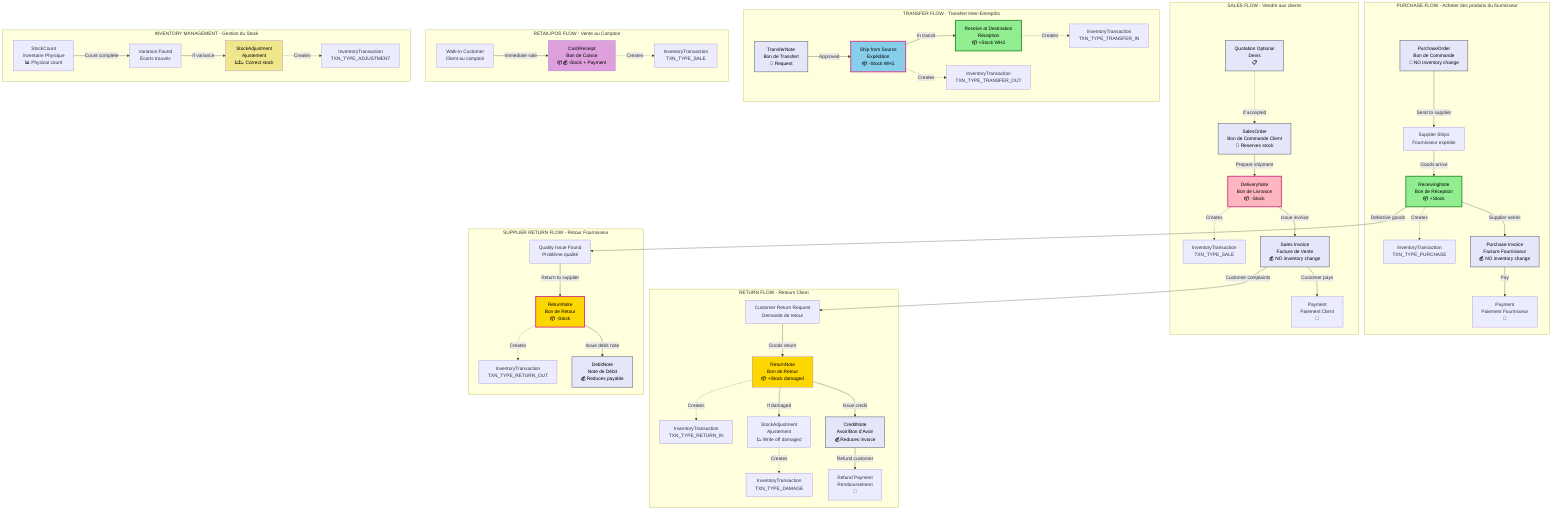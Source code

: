 graph TB
    subgraph "PURCHASE FLOW - Acheter des produits du fournisseur"
        P1[PurchaseOrder<br/>Bon de Commande<br/>📝 NO inventory change]
        P2[Supplier Ships<br/>Fournisseur expédie]
        P3[ReceivingNote<br/>Bon de Réception<br/>📦 +Stock]
        P4[Purchase Invoice<br/>Facture Fournisseur<br/>💰 NO inventory change]
        P5[Payment<br/>Paiement Fournisseur<br/>💸]
        
        P1 -->|Send to supplier| P2
        P2 -->|Goods arrive| P3
        P3 -->|Supplier sends| P4
        P4 -->|Pay| P5
        
        P3 -.->|Creates| IT1[InventoryTransaction<br/>TXN_TYPE_PURCHASE]
    end
    
    subgraph "SALES FLOW - Vendre aux clients"
        S1[Quotation Optional<br/>Devis<br/>📋]
        S2[SalesOrder<br/>Bon de Commande Client<br/>📝 Reserves stock]
        S3[DeliveryNote<br/>Bon de Livraison<br/>📦 -Stock]
        S4[Sales Invoice<br/>Facture de Vente<br/>💰 NO inventory change]
        S5[Payment<br/>Paiement Client<br/>💸]
        
        S1 -.->|If accepted| S2
        S2 -->|Prepare shipment| S3
        S3 -->|Issue invoice| S4
        S4 -->|Customer pays| S5
        
        S3 -.->|Creates| IT2[InventoryTransaction<br/>TXN_TYPE_SALE]
    end
    
    subgraph "RETURN FLOW - Retours Client"
        R1[Customer Return Request<br/>Demande de retour]
        R2[ReturnNote<br/>Bon de Retour<br/>📦 +Stock damaged]
        R3[CreditNote<br/>Avoir/Bon d'Avoir<br/>💰 Reduces invoice]
        R4[Refund Payment<br/>Remboursement<br/>💸]
        R5[StockAdjustment<br/>Ajustement<br/>📉 Write off damaged]
        
        S4 -->|Customer complaints| R1
        R1 -->|Goods return| R2
        R2 -->|Issue credit| R3
        R3 -->|Refund customer| R4
        R2 -->|If damaged| R5
        
        R2 -.->|Creates| IT3[InventoryTransaction<br/>TXN_TYPE_RETURN_IN]
        R5 -.->|Creates| IT4[InventoryTransaction<br/>TXN_TYPE_DAMAGE]
    end
    
    subgraph "SUPPLIER RETURN FLOW - Retour Fournisseur"
        SR1[Quality Issue Found<br/>Problème qualité]
        SR2[ReturnNote<br/>Bon de Retour<br/>📦 -Stock]
        SR3[DebitNote<br/>Note de Débit<br/>💰 Reduces payable]
        
        P3 -->|Defective goods| SR1
        SR1 -->|Return to supplier| SR2
        SR2 -->|Issue debit note| SR3
        
        SR2 -.->|Creates| IT5[InventoryTransaction<br/>TXN_TYPE_RETURN_OUT]
    end
    
    subgraph "TRANSFER FLOW - Transfert Inter-Entrepôts"
        T1[TransferNote<br/>Bon de Transfert<br/>📝 Request]
        T2[Ship from Source<br/>Expédition<br/>📦 -Stock WH1]
        T3[Receive at Destination<br/>Réception<br/>📦 +Stock WH2]
        
        T1 -->|Approved| T2
        T2 -->|In transit| T3
        
        T2 -.->|Creates| IT6[InventoryTransaction<br/>TXN_TYPE_TRANSFER_OUT]
        T3 -.->|Creates| IT7[InventoryTransaction<br/>TXN_TYPE_TRANSFER_IN]
    end
    
    subgraph "RETAIL/POS FLOW - Vente au Comptoir"
        POS1[Walk-in Customer<br/>Client au comptoir]
        POS2[CashReceipt<br/>Bon de Caisse<br/>📦💰 -Stock + Payment]
        
        POS1 -->|Immediate sale| POS2
        
        POS2 -.->|Creates| IT8[InventoryTransaction<br/>TXN_TYPE_SALE]
    end
    
    subgraph "INVENTORY MANAGEMENT - Gestion du Stock"
        INV1[StockCount<br/>Inventaire Physique<br/>📊 Physical count]
        INV2[Variance Found<br/>Écarts trouvés]
        INV3[StockAdjustment<br/>Ajustement<br/>📈📉 Correct stock]
        
        INV1 -->|Count complete| INV2
        INV2 -->|If variance| INV3
        
        INV3 -.->|Creates| IT9[InventoryTransaction<br/>TXN_TYPE_ADJUSTMENT]
    end
    
    style P3 fill:#90EE90,color:black
    style S3 fill:#FFB6C1,color:black
    style R2 fill:#FFD700,color:black
    style SR2 fill:#FFD700,color:black
    style T2 fill:#87CEEB,color:black
    style T3 fill:#90EE90,color:black
    style POS2 fill:#DDA0DD,color:black
    style INV3 fill:#F0E68C,color:black
    
    classDef inventoryIncrease fill:#90EE90,stroke:#2d8f2d,stroke-width:3px,color:black
    classDef inventoryDecrease fill:#FFB6C1,stroke:#d63384,stroke-width:3px,color:black
    classDef noInventoryChange fill:#E6E6FA,stroke:#6c757d,stroke-width:2px,color:black
    
    class P3,T3 inventoryIncrease
    class S3,T2,SR2 inventoryDecrease
    class P1,P4,S1,S2,S4,R3,SR3,T1 noInventoryChange
